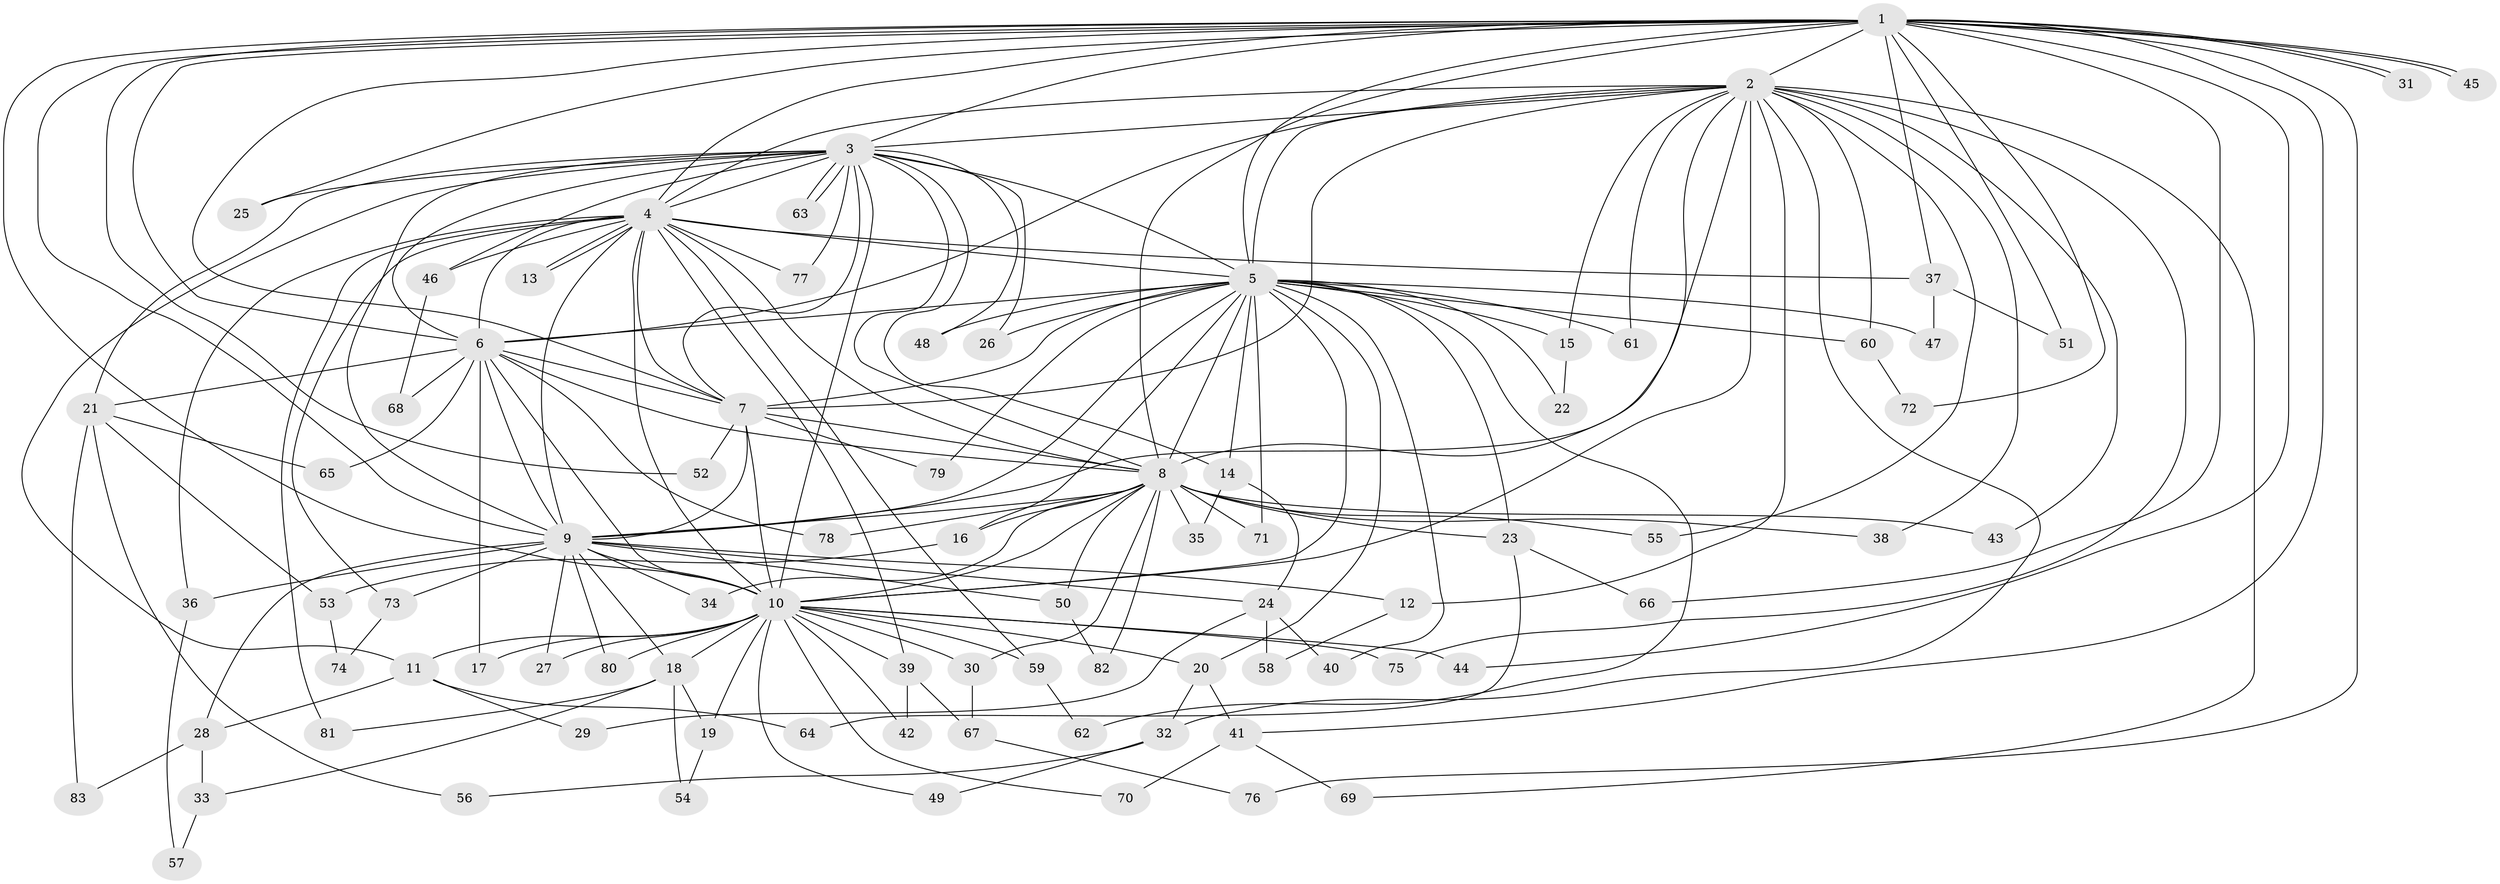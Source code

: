 // Generated by graph-tools (version 1.1) at 2025/49/03/09/25 03:49:35]
// undirected, 83 vertices, 191 edges
graph export_dot {
graph [start="1"]
  node [color=gray90,style=filled];
  1;
  2;
  3;
  4;
  5;
  6;
  7;
  8;
  9;
  10;
  11;
  12;
  13;
  14;
  15;
  16;
  17;
  18;
  19;
  20;
  21;
  22;
  23;
  24;
  25;
  26;
  27;
  28;
  29;
  30;
  31;
  32;
  33;
  34;
  35;
  36;
  37;
  38;
  39;
  40;
  41;
  42;
  43;
  44;
  45;
  46;
  47;
  48;
  49;
  50;
  51;
  52;
  53;
  54;
  55;
  56;
  57;
  58;
  59;
  60;
  61;
  62;
  63;
  64;
  65;
  66;
  67;
  68;
  69;
  70;
  71;
  72;
  73;
  74;
  75;
  76;
  77;
  78;
  79;
  80;
  81;
  82;
  83;
  1 -- 2;
  1 -- 3;
  1 -- 4;
  1 -- 5;
  1 -- 6;
  1 -- 7;
  1 -- 8;
  1 -- 9;
  1 -- 10;
  1 -- 25;
  1 -- 31;
  1 -- 31;
  1 -- 37;
  1 -- 41;
  1 -- 44;
  1 -- 45;
  1 -- 45;
  1 -- 51;
  1 -- 52;
  1 -- 66;
  1 -- 72;
  1 -- 76;
  2 -- 3;
  2 -- 4;
  2 -- 5;
  2 -- 6;
  2 -- 7;
  2 -- 8;
  2 -- 9;
  2 -- 10;
  2 -- 12;
  2 -- 15;
  2 -- 32;
  2 -- 38;
  2 -- 43;
  2 -- 55;
  2 -- 60;
  2 -- 61;
  2 -- 69;
  2 -- 75;
  3 -- 4;
  3 -- 5;
  3 -- 6;
  3 -- 7;
  3 -- 8;
  3 -- 9;
  3 -- 10;
  3 -- 11;
  3 -- 14;
  3 -- 21;
  3 -- 25;
  3 -- 26;
  3 -- 46;
  3 -- 48;
  3 -- 63;
  3 -- 63;
  3 -- 77;
  4 -- 5;
  4 -- 6;
  4 -- 7;
  4 -- 8;
  4 -- 9;
  4 -- 10;
  4 -- 13;
  4 -- 13;
  4 -- 36;
  4 -- 37;
  4 -- 39;
  4 -- 46;
  4 -- 59;
  4 -- 73;
  4 -- 77;
  4 -- 81;
  5 -- 6;
  5 -- 7;
  5 -- 8;
  5 -- 9;
  5 -- 10;
  5 -- 14;
  5 -- 15;
  5 -- 16;
  5 -- 20;
  5 -- 22;
  5 -- 23;
  5 -- 26;
  5 -- 40;
  5 -- 47;
  5 -- 48;
  5 -- 60;
  5 -- 61;
  5 -- 62;
  5 -- 71;
  5 -- 79;
  6 -- 7;
  6 -- 8;
  6 -- 9;
  6 -- 10;
  6 -- 17;
  6 -- 21;
  6 -- 65;
  6 -- 68;
  6 -- 78;
  7 -- 8;
  7 -- 9;
  7 -- 10;
  7 -- 52;
  7 -- 79;
  8 -- 9;
  8 -- 10;
  8 -- 16;
  8 -- 23;
  8 -- 30;
  8 -- 34;
  8 -- 35;
  8 -- 38;
  8 -- 43;
  8 -- 50;
  8 -- 55;
  8 -- 71;
  8 -- 78;
  8 -- 82;
  9 -- 10;
  9 -- 12;
  9 -- 18;
  9 -- 24;
  9 -- 27;
  9 -- 28;
  9 -- 34;
  9 -- 36;
  9 -- 50;
  9 -- 73;
  9 -- 80;
  10 -- 11;
  10 -- 17;
  10 -- 18;
  10 -- 19;
  10 -- 20;
  10 -- 27;
  10 -- 30;
  10 -- 39;
  10 -- 42;
  10 -- 44;
  10 -- 49;
  10 -- 59;
  10 -- 70;
  10 -- 75;
  10 -- 80;
  11 -- 28;
  11 -- 29;
  11 -- 64;
  12 -- 58;
  14 -- 24;
  14 -- 35;
  15 -- 22;
  16 -- 53;
  18 -- 19;
  18 -- 33;
  18 -- 54;
  18 -- 81;
  19 -- 54;
  20 -- 32;
  20 -- 41;
  21 -- 53;
  21 -- 56;
  21 -- 65;
  21 -- 83;
  23 -- 64;
  23 -- 66;
  24 -- 29;
  24 -- 40;
  24 -- 58;
  28 -- 33;
  28 -- 83;
  30 -- 67;
  32 -- 49;
  32 -- 56;
  33 -- 57;
  36 -- 57;
  37 -- 47;
  37 -- 51;
  39 -- 42;
  39 -- 67;
  41 -- 69;
  41 -- 70;
  46 -- 68;
  50 -- 82;
  53 -- 74;
  59 -- 62;
  60 -- 72;
  67 -- 76;
  73 -- 74;
}
